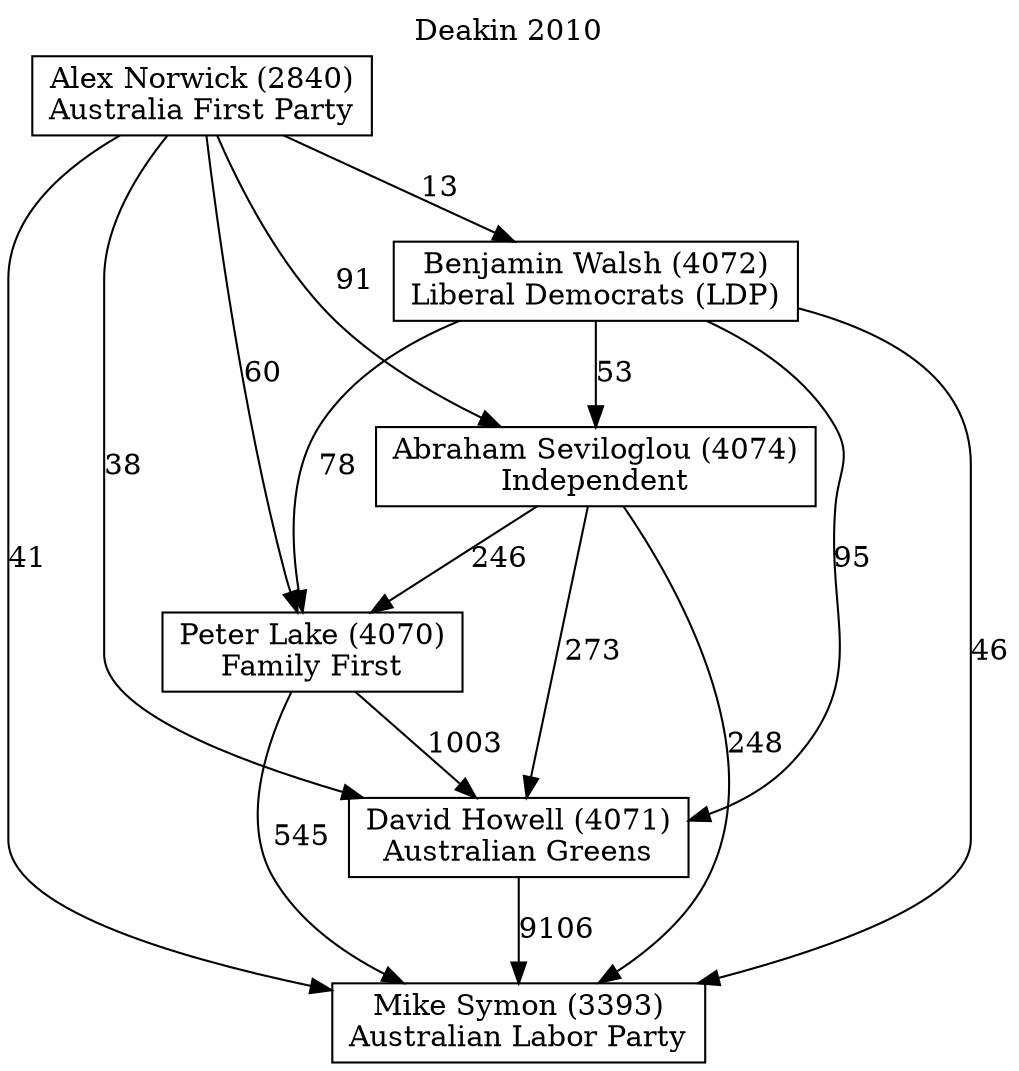// House preference flow
digraph "Mike Symon (3393)_Deakin_2010" {
	graph [label="Deakin 2010" labelloc=t mclimit=10]
	node [shape=box]
	"Abraham Seviloglou (4074)" [label="Abraham Seviloglou (4074)
Independent"]
	"Alex Norwick (2840)" [label="Alex Norwick (2840)
Australia First Party"]
	"Benjamin Walsh (4072)" [label="Benjamin Walsh (4072)
Liberal Democrats (LDP)"]
	"David Howell (4071)" [label="David Howell (4071)
Australian Greens"]
	"Mike Symon (3393)" [label="Mike Symon (3393)
Australian Labor Party"]
	"Peter Lake (4070)" [label="Peter Lake (4070)
Family First"]
	"Abraham Seviloglou (4074)" -> "David Howell (4071)" [label=273]
	"Abraham Seviloglou (4074)" -> "Mike Symon (3393)" [label=248]
	"Abraham Seviloglou (4074)" -> "Peter Lake (4070)" [label=246]
	"Alex Norwick (2840)" -> "Abraham Seviloglou (4074)" [label=91]
	"Alex Norwick (2840)" -> "Benjamin Walsh (4072)" [label=13]
	"Alex Norwick (2840)" -> "David Howell (4071)" [label=38]
	"Alex Norwick (2840)" -> "Mike Symon (3393)" [label=41]
	"Alex Norwick (2840)" -> "Peter Lake (4070)" [label=60]
	"Benjamin Walsh (4072)" -> "Abraham Seviloglou (4074)" [label=53]
	"Benjamin Walsh (4072)" -> "David Howell (4071)" [label=95]
	"Benjamin Walsh (4072)" -> "Mike Symon (3393)" [label=46]
	"Benjamin Walsh (4072)" -> "Peter Lake (4070)" [label=78]
	"David Howell (4071)" -> "Mike Symon (3393)" [label=9106]
	"Peter Lake (4070)" -> "David Howell (4071)" [label=1003]
	"Peter Lake (4070)" -> "Mike Symon (3393)" [label=545]
}
